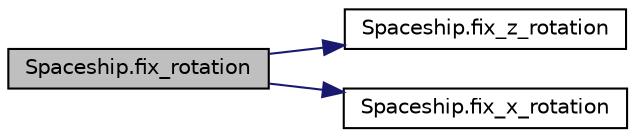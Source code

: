 digraph "Spaceship.fix_rotation"
{
  edge [fontname="Helvetica",fontsize="10",labelfontname="Helvetica",labelfontsize="10"];
  node [fontname="Helvetica",fontsize="10",shape=record];
  rankdir="LR";
  Node79 [label="Spaceship.fix_rotation",height=0.2,width=0.4,color="black", fillcolor="grey75", style="filled", fontcolor="black"];
  Node79 -> Node80 [color="midnightblue",fontsize="10",style="solid",fontname="Helvetica"];
  Node80 [label="Spaceship.fix_z_rotation",height=0.2,width=0.4,color="black", fillcolor="white", style="filled",URL="$class_spaceship.html#ae5251fec3b08bf9b4e34e2e854e27e9f",tooltip="Passt die lokale z-Rotation an "];
  Node79 -> Node81 [color="midnightblue",fontsize="10",style="solid",fontname="Helvetica"];
  Node81 [label="Spaceship.fix_x_rotation",height=0.2,width=0.4,color="black", fillcolor="white", style="filled",URL="$class_spaceship.html#af4e61eb0614f6933afff28f8f12bbdb9",tooltip="Passt die lokale-x-Rotation an "];
}
